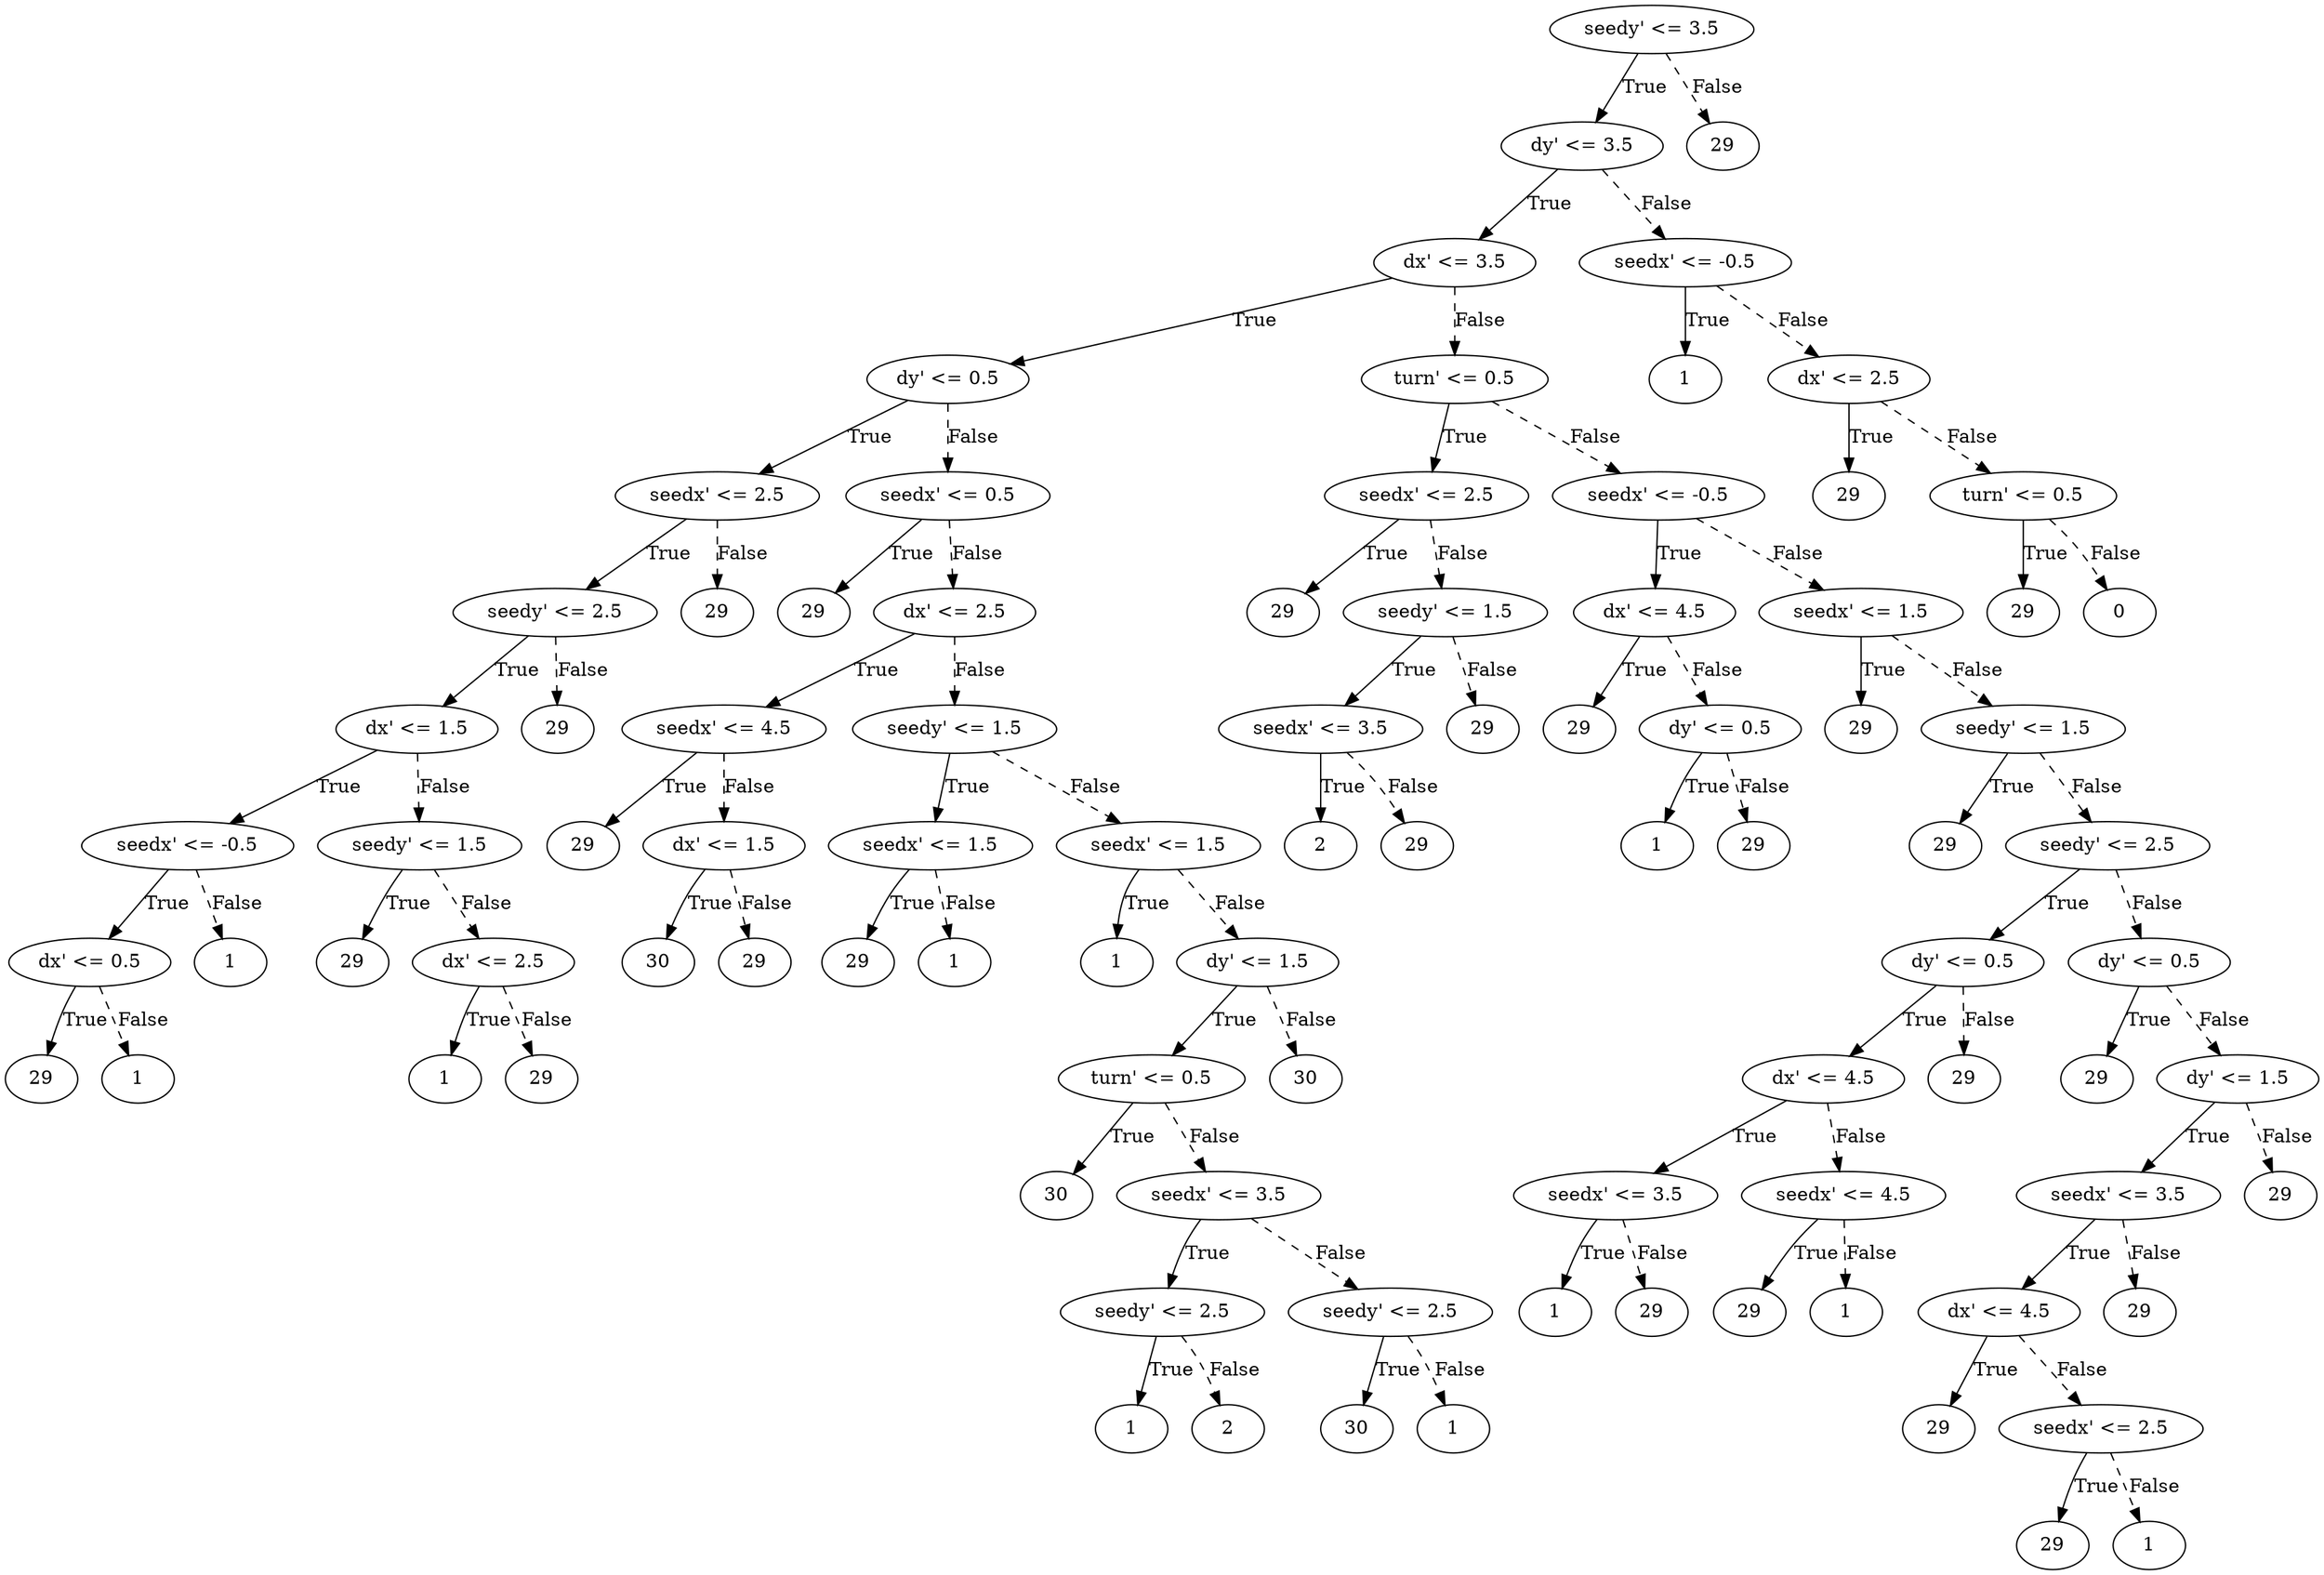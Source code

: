 digraph {
0 [label="seedy' <= 3.5"];
1 [label="dy' <= 3.5"];
2 [label="dx' <= 3.5"];
3 [label="dy' <= 0.5"];
4 [label="seedx' <= 2.5"];
5 [label="seedy' <= 2.5"];
6 [label="dx' <= 1.5"];
7 [label="seedx' <= -0.5"];
8 [label="dx' <= 0.5"];
9 [label="29"];
8 -> 9 [label="True"];
10 [label="1"];
8 -> 10 [style="dashed", label="False"];
7 -> 8 [label="True"];
11 [label="1"];
7 -> 11 [style="dashed", label="False"];
6 -> 7 [label="True"];
12 [label="seedy' <= 1.5"];
13 [label="29"];
12 -> 13 [label="True"];
14 [label="dx' <= 2.5"];
15 [label="1"];
14 -> 15 [label="True"];
16 [label="29"];
14 -> 16 [style="dashed", label="False"];
12 -> 14 [style="dashed", label="False"];
6 -> 12 [style="dashed", label="False"];
5 -> 6 [label="True"];
17 [label="29"];
5 -> 17 [style="dashed", label="False"];
4 -> 5 [label="True"];
18 [label="29"];
4 -> 18 [style="dashed", label="False"];
3 -> 4 [label="True"];
19 [label="seedx' <= 0.5"];
20 [label="29"];
19 -> 20 [label="True"];
21 [label="dx' <= 2.5"];
22 [label="seedx' <= 4.5"];
23 [label="29"];
22 -> 23 [label="True"];
24 [label="dx' <= 1.5"];
25 [label="30"];
24 -> 25 [label="True"];
26 [label="29"];
24 -> 26 [style="dashed", label="False"];
22 -> 24 [style="dashed", label="False"];
21 -> 22 [label="True"];
27 [label="seedy' <= 1.5"];
28 [label="seedx' <= 1.5"];
29 [label="29"];
28 -> 29 [label="True"];
30 [label="1"];
28 -> 30 [style="dashed", label="False"];
27 -> 28 [label="True"];
31 [label="seedx' <= 1.5"];
32 [label="1"];
31 -> 32 [label="True"];
33 [label="dy' <= 1.5"];
34 [label="turn' <= 0.5"];
35 [label="30"];
34 -> 35 [label="True"];
36 [label="seedx' <= 3.5"];
37 [label="seedy' <= 2.5"];
38 [label="1"];
37 -> 38 [label="True"];
39 [label="2"];
37 -> 39 [style="dashed", label="False"];
36 -> 37 [label="True"];
40 [label="seedy' <= 2.5"];
41 [label="30"];
40 -> 41 [label="True"];
42 [label="1"];
40 -> 42 [style="dashed", label="False"];
36 -> 40 [style="dashed", label="False"];
34 -> 36 [style="dashed", label="False"];
33 -> 34 [label="True"];
43 [label="30"];
33 -> 43 [style="dashed", label="False"];
31 -> 33 [style="dashed", label="False"];
27 -> 31 [style="dashed", label="False"];
21 -> 27 [style="dashed", label="False"];
19 -> 21 [style="dashed", label="False"];
3 -> 19 [style="dashed", label="False"];
2 -> 3 [label="True"];
44 [label="turn' <= 0.5"];
45 [label="seedx' <= 2.5"];
46 [label="29"];
45 -> 46 [label="True"];
47 [label="seedy' <= 1.5"];
48 [label="seedx' <= 3.5"];
49 [label="2"];
48 -> 49 [label="True"];
50 [label="29"];
48 -> 50 [style="dashed", label="False"];
47 -> 48 [label="True"];
51 [label="29"];
47 -> 51 [style="dashed", label="False"];
45 -> 47 [style="dashed", label="False"];
44 -> 45 [label="True"];
52 [label="seedx' <= -0.5"];
53 [label="dx' <= 4.5"];
54 [label="29"];
53 -> 54 [label="True"];
55 [label="dy' <= 0.5"];
56 [label="1"];
55 -> 56 [label="True"];
57 [label="29"];
55 -> 57 [style="dashed", label="False"];
53 -> 55 [style="dashed", label="False"];
52 -> 53 [label="True"];
58 [label="seedx' <= 1.5"];
59 [label="29"];
58 -> 59 [label="True"];
60 [label="seedy' <= 1.5"];
61 [label="29"];
60 -> 61 [label="True"];
62 [label="seedy' <= 2.5"];
63 [label="dy' <= 0.5"];
64 [label="dx' <= 4.5"];
65 [label="seedx' <= 3.5"];
66 [label="1"];
65 -> 66 [label="True"];
67 [label="29"];
65 -> 67 [style="dashed", label="False"];
64 -> 65 [label="True"];
68 [label="seedx' <= 4.5"];
69 [label="29"];
68 -> 69 [label="True"];
70 [label="1"];
68 -> 70 [style="dashed", label="False"];
64 -> 68 [style="dashed", label="False"];
63 -> 64 [label="True"];
71 [label="29"];
63 -> 71 [style="dashed", label="False"];
62 -> 63 [label="True"];
72 [label="dy' <= 0.5"];
73 [label="29"];
72 -> 73 [label="True"];
74 [label="dy' <= 1.5"];
75 [label="seedx' <= 3.5"];
76 [label="dx' <= 4.5"];
77 [label="29"];
76 -> 77 [label="True"];
78 [label="seedx' <= 2.5"];
79 [label="29"];
78 -> 79 [label="True"];
80 [label="1"];
78 -> 80 [style="dashed", label="False"];
76 -> 78 [style="dashed", label="False"];
75 -> 76 [label="True"];
81 [label="29"];
75 -> 81 [style="dashed", label="False"];
74 -> 75 [label="True"];
82 [label="29"];
74 -> 82 [style="dashed", label="False"];
72 -> 74 [style="dashed", label="False"];
62 -> 72 [style="dashed", label="False"];
60 -> 62 [style="dashed", label="False"];
58 -> 60 [style="dashed", label="False"];
52 -> 58 [style="dashed", label="False"];
44 -> 52 [style="dashed", label="False"];
2 -> 44 [style="dashed", label="False"];
1 -> 2 [label="True"];
83 [label="seedx' <= -0.5"];
84 [label="1"];
83 -> 84 [label="True"];
85 [label="dx' <= 2.5"];
86 [label="29"];
85 -> 86 [label="True"];
87 [label="turn' <= 0.5"];
88 [label="29"];
87 -> 88 [label="True"];
89 [label="0"];
87 -> 89 [style="dashed", label="False"];
85 -> 87 [style="dashed", label="False"];
83 -> 85 [style="dashed", label="False"];
1 -> 83 [style="dashed", label="False"];
0 -> 1 [label="True"];
90 [label="29"];
0 -> 90 [style="dashed", label="False"];

}